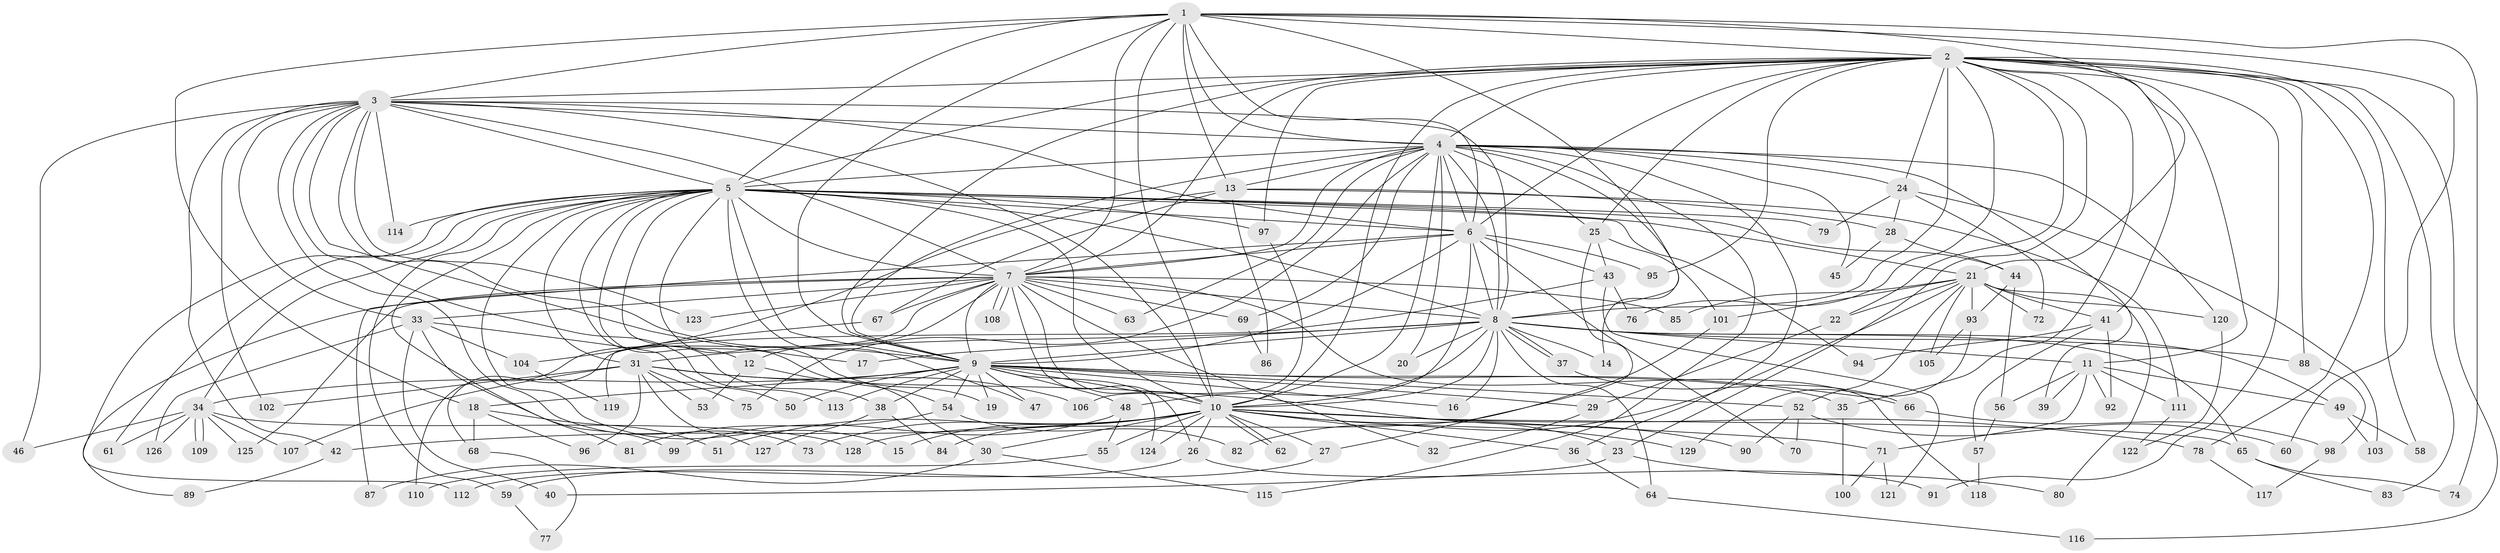 // coarse degree distribution, {12: 0.010309278350515464, 25: 0.010309278350515464, 16: 0.010309278350515464, 33: 0.010309278350515464, 26: 0.010309278350515464, 24: 0.010309278350515464, 20: 0.010309278350515464, 19: 0.010309278350515464, 10: 0.030927835051546393, 4: 0.09278350515463918, 8: 0.020618556701030927, 2: 0.5051546391752577, 5: 0.030927835051546393, 13: 0.010309278350515464, 3: 0.1958762886597938, 7: 0.010309278350515464, 6: 0.010309278350515464, 1: 0.010309278350515464}
// Generated by graph-tools (version 1.1) at 2025/51/02/27/25 19:51:51]
// undirected, 129 vertices, 283 edges
graph export_dot {
graph [start="1"]
  node [color=gray90,style=filled];
  1;
  2;
  3;
  4;
  5;
  6;
  7;
  8;
  9;
  10;
  11;
  12;
  13;
  14;
  15;
  16;
  17;
  18;
  19;
  20;
  21;
  22;
  23;
  24;
  25;
  26;
  27;
  28;
  29;
  30;
  31;
  32;
  33;
  34;
  35;
  36;
  37;
  38;
  39;
  40;
  41;
  42;
  43;
  44;
  45;
  46;
  47;
  48;
  49;
  50;
  51;
  52;
  53;
  54;
  55;
  56;
  57;
  58;
  59;
  60;
  61;
  62;
  63;
  64;
  65;
  66;
  67;
  68;
  69;
  70;
  71;
  72;
  73;
  74;
  75;
  76;
  77;
  78;
  79;
  80;
  81;
  82;
  83;
  84;
  85;
  86;
  87;
  88;
  89;
  90;
  91;
  92;
  93;
  94;
  95;
  96;
  97;
  98;
  99;
  100;
  101;
  102;
  103;
  104;
  105;
  106;
  107;
  108;
  109;
  110;
  111;
  112;
  113;
  114;
  115;
  116;
  117;
  118;
  119;
  120;
  121;
  122;
  123;
  124;
  125;
  126;
  127;
  128;
  129;
  1 -- 2;
  1 -- 3;
  1 -- 4;
  1 -- 5;
  1 -- 6;
  1 -- 7;
  1 -- 8;
  1 -- 9;
  1 -- 10;
  1 -- 13;
  1 -- 18;
  1 -- 21;
  1 -- 60;
  1 -- 74;
  2 -- 3;
  2 -- 4;
  2 -- 5;
  2 -- 6;
  2 -- 7;
  2 -- 8;
  2 -- 9;
  2 -- 10;
  2 -- 11;
  2 -- 22;
  2 -- 23;
  2 -- 24;
  2 -- 25;
  2 -- 35;
  2 -- 41;
  2 -- 58;
  2 -- 76;
  2 -- 78;
  2 -- 83;
  2 -- 88;
  2 -- 91;
  2 -- 95;
  2 -- 97;
  2 -- 116;
  3 -- 4;
  3 -- 5;
  3 -- 6;
  3 -- 7;
  3 -- 8;
  3 -- 9;
  3 -- 10;
  3 -- 17;
  3 -- 33;
  3 -- 42;
  3 -- 46;
  3 -- 73;
  3 -- 102;
  3 -- 113;
  3 -- 114;
  3 -- 123;
  4 -- 5;
  4 -- 6;
  4 -- 7;
  4 -- 8;
  4 -- 9;
  4 -- 10;
  4 -- 13;
  4 -- 14;
  4 -- 20;
  4 -- 24;
  4 -- 25;
  4 -- 36;
  4 -- 39;
  4 -- 45;
  4 -- 63;
  4 -- 69;
  4 -- 75;
  4 -- 115;
  4 -- 120;
  5 -- 6;
  5 -- 7;
  5 -- 8;
  5 -- 9;
  5 -- 10;
  5 -- 12;
  5 -- 15;
  5 -- 19;
  5 -- 21;
  5 -- 31;
  5 -- 34;
  5 -- 38;
  5 -- 44;
  5 -- 47;
  5 -- 54;
  5 -- 59;
  5 -- 61;
  5 -- 79;
  5 -- 94;
  5 -- 97;
  5 -- 99;
  5 -- 112;
  5 -- 114;
  6 -- 7;
  6 -- 8;
  6 -- 9;
  6 -- 10;
  6 -- 43;
  6 -- 70;
  6 -- 87;
  6 -- 95;
  7 -- 8;
  7 -- 9;
  7 -- 10;
  7 -- 12;
  7 -- 26;
  7 -- 32;
  7 -- 33;
  7 -- 63;
  7 -- 67;
  7 -- 69;
  7 -- 85;
  7 -- 89;
  7 -- 108;
  7 -- 108;
  7 -- 110;
  7 -- 118;
  7 -- 123;
  7 -- 125;
  8 -- 9;
  8 -- 10;
  8 -- 11;
  8 -- 14;
  8 -- 16;
  8 -- 17;
  8 -- 20;
  8 -- 31;
  8 -- 37;
  8 -- 37;
  8 -- 48;
  8 -- 49;
  8 -- 64;
  8 -- 65;
  8 -- 88;
  9 -- 10;
  9 -- 16;
  9 -- 18;
  9 -- 19;
  9 -- 29;
  9 -- 34;
  9 -- 35;
  9 -- 38;
  9 -- 47;
  9 -- 48;
  9 -- 50;
  9 -- 52;
  9 -- 54;
  9 -- 66;
  9 -- 113;
  9 -- 124;
  10 -- 15;
  10 -- 23;
  10 -- 26;
  10 -- 27;
  10 -- 30;
  10 -- 36;
  10 -- 42;
  10 -- 51;
  10 -- 55;
  10 -- 62;
  10 -- 62;
  10 -- 65;
  10 -- 71;
  10 -- 73;
  10 -- 78;
  10 -- 84;
  10 -- 124;
  10 -- 129;
  11 -- 39;
  11 -- 49;
  11 -- 56;
  11 -- 71;
  11 -- 92;
  11 -- 111;
  12 -- 30;
  12 -- 53;
  13 -- 28;
  13 -- 67;
  13 -- 86;
  13 -- 104;
  13 -- 111;
  18 -- 51;
  18 -- 68;
  18 -- 96;
  21 -- 22;
  21 -- 41;
  21 -- 52;
  21 -- 72;
  21 -- 80;
  21 -- 82;
  21 -- 85;
  21 -- 93;
  21 -- 101;
  21 -- 105;
  21 -- 120;
  22 -- 29;
  23 -- 40;
  23 -- 80;
  24 -- 28;
  24 -- 72;
  24 -- 79;
  24 -- 103;
  25 -- 27;
  25 -- 43;
  25 -- 101;
  26 -- 91;
  26 -- 112;
  27 -- 59;
  28 -- 44;
  28 -- 45;
  29 -- 32;
  30 -- 87;
  30 -- 115;
  31 -- 53;
  31 -- 75;
  31 -- 90;
  31 -- 96;
  31 -- 102;
  31 -- 106;
  31 -- 107;
  31 -- 127;
  33 -- 40;
  33 -- 50;
  33 -- 81;
  33 -- 104;
  33 -- 126;
  34 -- 46;
  34 -- 61;
  34 -- 107;
  34 -- 109;
  34 -- 109;
  34 -- 125;
  34 -- 126;
  34 -- 128;
  35 -- 100;
  36 -- 64;
  37 -- 66;
  38 -- 84;
  38 -- 127;
  41 -- 57;
  41 -- 92;
  41 -- 94;
  42 -- 89;
  43 -- 68;
  43 -- 76;
  43 -- 121;
  44 -- 56;
  44 -- 93;
  48 -- 55;
  48 -- 99;
  49 -- 58;
  49 -- 103;
  52 -- 60;
  52 -- 70;
  52 -- 90;
  54 -- 81;
  54 -- 82;
  55 -- 110;
  56 -- 57;
  57 -- 118;
  59 -- 77;
  64 -- 116;
  65 -- 74;
  65 -- 83;
  66 -- 98;
  67 -- 119;
  68 -- 77;
  69 -- 86;
  71 -- 100;
  71 -- 121;
  78 -- 117;
  88 -- 98;
  93 -- 105;
  93 -- 129;
  97 -- 106;
  98 -- 117;
  101 -- 128;
  104 -- 119;
  111 -- 122;
  120 -- 122;
}
